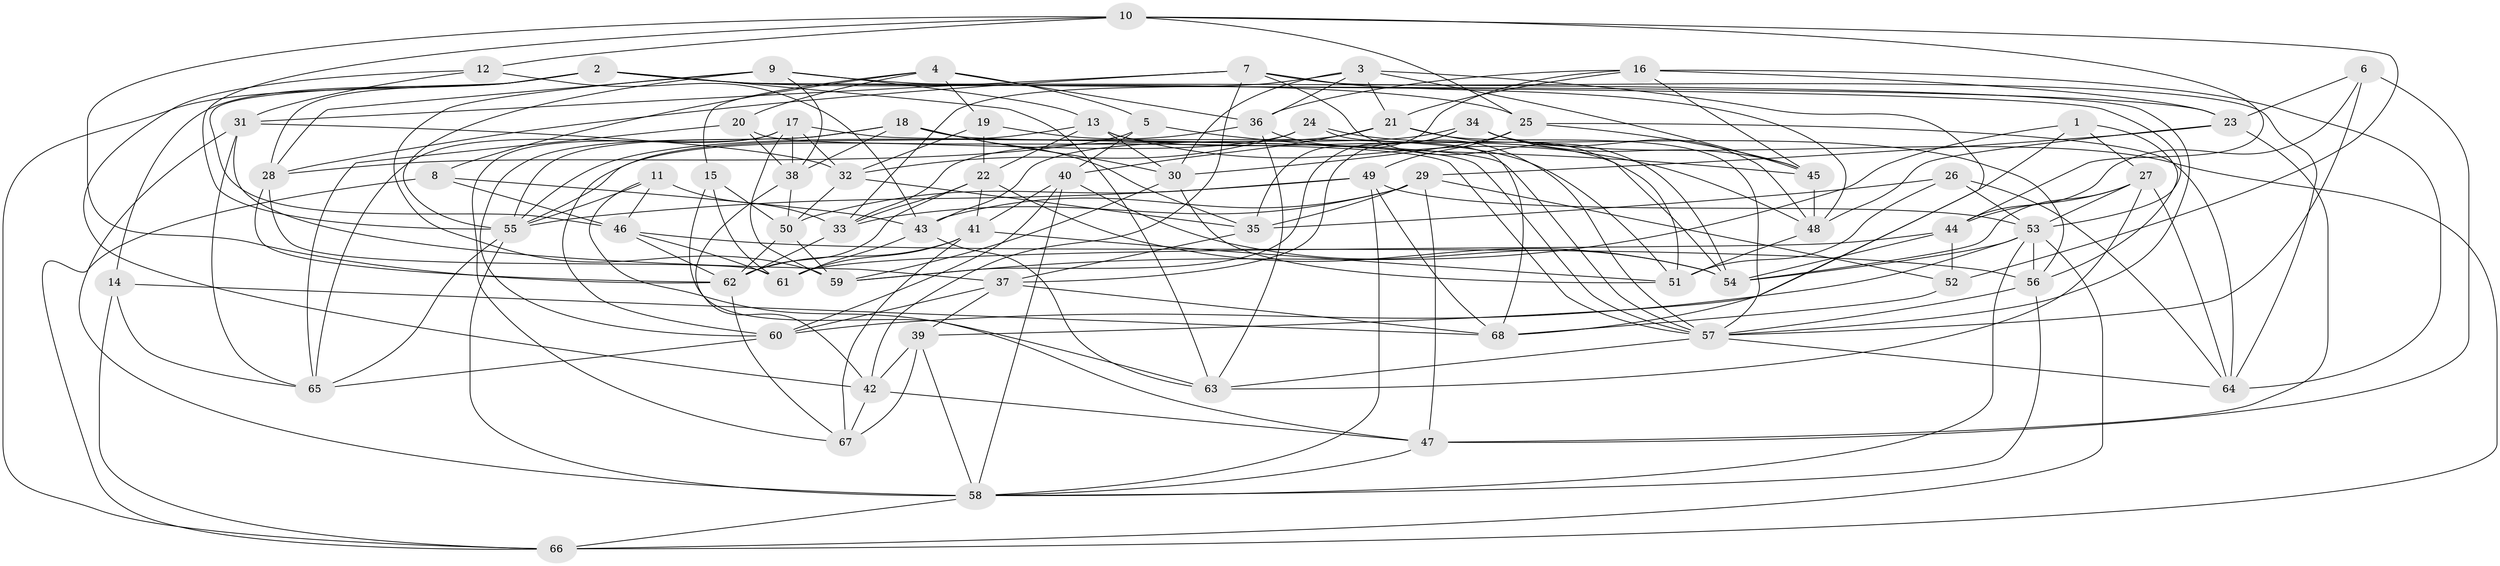 // original degree distribution, {4: 1.0}
// Generated by graph-tools (version 1.1) at 2025/50/03/09/25 03:50:44]
// undirected, 68 vertices, 199 edges
graph export_dot {
graph [start="1"]
  node [color=gray90,style=filled];
  1;
  2;
  3;
  4;
  5;
  6;
  7;
  8;
  9;
  10;
  11;
  12;
  13;
  14;
  15;
  16;
  17;
  18;
  19;
  20;
  21;
  22;
  23;
  24;
  25;
  26;
  27;
  28;
  29;
  30;
  31;
  32;
  33;
  34;
  35;
  36;
  37;
  38;
  39;
  40;
  41;
  42;
  43;
  44;
  45;
  46;
  47;
  48;
  49;
  50;
  51;
  52;
  53;
  54;
  55;
  56;
  57;
  58;
  59;
  60;
  61;
  62;
  63;
  64;
  65;
  66;
  67;
  68;
  1 -- 27 [weight=1.0];
  1 -- 39 [weight=1.0];
  1 -- 56 [weight=1.0];
  1 -- 59 [weight=1.0];
  2 -- 14 [weight=1.0];
  2 -- 25 [weight=1.0];
  2 -- 28 [weight=1.0];
  2 -- 46 [weight=1.0];
  2 -- 53 [weight=1.0];
  2 -- 57 [weight=1.0];
  2 -- 63 [weight=1.0];
  2 -- 66 [weight=1.0];
  3 -- 21 [weight=1.0];
  3 -- 30 [weight=1.0];
  3 -- 33 [weight=1.0];
  3 -- 36 [weight=1.0];
  3 -- 45 [weight=1.0];
  3 -- 68 [weight=1.0];
  4 -- 5 [weight=1.0];
  4 -- 8 [weight=1.0];
  4 -- 15 [weight=1.0];
  4 -- 19 [weight=1.0];
  4 -- 20 [weight=1.0];
  4 -- 36 [weight=1.0];
  5 -- 28 [weight=1.0];
  5 -- 40 [weight=1.0];
  5 -- 45 [weight=1.0];
  6 -- 23 [weight=1.0];
  6 -- 44 [weight=1.0];
  6 -- 47 [weight=1.0];
  6 -- 57 [weight=1.0];
  7 -- 28 [weight=1.0];
  7 -- 31 [weight=1.0];
  7 -- 42 [weight=1.0];
  7 -- 48 [weight=1.0];
  7 -- 54 [weight=1.0];
  7 -- 64 [weight=1.0];
  8 -- 43 [weight=1.0];
  8 -- 46 [weight=1.0];
  8 -- 66 [weight=1.0];
  9 -- 13 [weight=1.0];
  9 -- 23 [weight=1.0];
  9 -- 28 [weight=1.0];
  9 -- 38 [weight=1.0];
  9 -- 55 [weight=1.0];
  9 -- 59 [weight=1.0];
  10 -- 12 [weight=1.0];
  10 -- 25 [weight=1.0];
  10 -- 44 [weight=1.0];
  10 -- 52 [weight=1.0];
  10 -- 55 [weight=1.0];
  10 -- 62 [weight=1.0];
  11 -- 33 [weight=1.0];
  11 -- 46 [weight=1.0];
  11 -- 55 [weight=1.0];
  11 -- 63 [weight=1.0];
  12 -- 31 [weight=1.0];
  12 -- 42 [weight=1.0];
  12 -- 43 [weight=1.0];
  13 -- 22 [weight=1.0];
  13 -- 30 [weight=1.0];
  13 -- 48 [weight=1.0];
  13 -- 54 [weight=1.0];
  13 -- 60 [weight=1.0];
  14 -- 65 [weight=1.0];
  14 -- 66 [weight=1.0];
  14 -- 68 [weight=1.0];
  15 -- 47 [weight=1.0];
  15 -- 50 [weight=1.0];
  15 -- 61 [weight=1.0];
  16 -- 21 [weight=1.0];
  16 -- 23 [weight=1.0];
  16 -- 35 [weight=1.0];
  16 -- 36 [weight=1.0];
  16 -- 45 [weight=1.0];
  16 -- 64 [weight=1.0];
  17 -- 32 [weight=1.0];
  17 -- 38 [weight=1.0];
  17 -- 57 [weight=1.0];
  17 -- 59 [weight=1.0];
  17 -- 65 [weight=1.0];
  17 -- 67 [weight=1.0];
  18 -- 30 [weight=1.0];
  18 -- 35 [weight=1.0];
  18 -- 38 [weight=1.0];
  18 -- 55 [weight=1.0];
  18 -- 57 [weight=1.0];
  18 -- 60 [weight=1.0];
  19 -- 22 [weight=1.0];
  19 -- 32 [weight=1.0];
  19 -- 51 [weight=1.0];
  20 -- 38 [weight=1.0];
  20 -- 57 [weight=1.0];
  20 -- 65 [weight=1.0];
  21 -- 33 [weight=1.0];
  21 -- 40 [weight=1.0];
  21 -- 51 [weight=1.0];
  21 -- 57 [weight=1.0];
  22 -- 33 [weight=1.0];
  22 -- 41 [weight=1.0];
  22 -- 54 [weight=1.0];
  22 -- 62 [weight=1.0];
  23 -- 29 [weight=1.0];
  23 -- 47 [weight=1.0];
  23 -- 48 [weight=1.0];
  24 -- 32 [weight=1.0];
  24 -- 55 [weight=1.0];
  24 -- 56 [weight=1.0];
  24 -- 68 [weight=1.0];
  25 -- 30 [weight=1.0];
  25 -- 45 [weight=1.0];
  25 -- 49 [weight=1.0];
  25 -- 64 [weight=1.0];
  26 -- 35 [weight=1.0];
  26 -- 51 [weight=1.0];
  26 -- 53 [weight=1.0];
  26 -- 64 [weight=1.0];
  27 -- 44 [weight=1.0];
  27 -- 53 [weight=1.0];
  27 -- 54 [weight=1.0];
  27 -- 63 [weight=1.0];
  27 -- 64 [weight=1.0];
  28 -- 61 [weight=1.0];
  28 -- 62 [weight=1.0];
  29 -- 33 [weight=1.0];
  29 -- 35 [weight=1.0];
  29 -- 43 [weight=1.0];
  29 -- 47 [weight=1.0];
  29 -- 52 [weight=1.0];
  30 -- 51 [weight=1.0];
  30 -- 59 [weight=1.0];
  31 -- 32 [weight=1.0];
  31 -- 37 [weight=1.0];
  31 -- 58 [weight=1.0];
  31 -- 65 [weight=1.0];
  32 -- 35 [weight=1.0];
  32 -- 50 [weight=1.0];
  33 -- 62 [weight=1.0];
  34 -- 37 [weight=1.0];
  34 -- 43 [weight=1.0];
  34 -- 45 [weight=1.0];
  34 -- 48 [weight=1.0];
  34 -- 59 [weight=1.0];
  34 -- 66 [weight=1.0];
  35 -- 37 [weight=1.0];
  36 -- 55 [weight=1.0];
  36 -- 57 [weight=1.0];
  36 -- 63 [weight=1.0];
  37 -- 39 [weight=1.0];
  37 -- 60 [weight=1.0];
  37 -- 68 [weight=1.0];
  38 -- 42 [weight=1.0];
  38 -- 50 [weight=1.0];
  39 -- 42 [weight=1.0];
  39 -- 58 [weight=1.0];
  39 -- 67 [weight=2.0];
  40 -- 41 [weight=1.0];
  40 -- 54 [weight=1.0];
  40 -- 58 [weight=1.0];
  40 -- 60 [weight=1.0];
  41 -- 51 [weight=1.0];
  41 -- 61 [weight=1.0];
  41 -- 62 [weight=1.0];
  41 -- 67 [weight=1.0];
  42 -- 47 [weight=1.0];
  42 -- 67 [weight=1.0];
  43 -- 61 [weight=1.0];
  43 -- 63 [weight=1.0];
  44 -- 52 [weight=1.0];
  44 -- 54 [weight=1.0];
  44 -- 61 [weight=1.0];
  45 -- 48 [weight=1.0];
  46 -- 56 [weight=1.0];
  46 -- 61 [weight=1.0];
  46 -- 62 [weight=1.0];
  47 -- 58 [weight=1.0];
  48 -- 51 [weight=1.0];
  49 -- 50 [weight=1.0];
  49 -- 53 [weight=1.0];
  49 -- 55 [weight=1.0];
  49 -- 58 [weight=1.0];
  49 -- 68 [weight=1.0];
  50 -- 59 [weight=1.0];
  50 -- 62 [weight=1.0];
  52 -- 68 [weight=1.0];
  53 -- 54 [weight=2.0];
  53 -- 56 [weight=1.0];
  53 -- 58 [weight=1.0];
  53 -- 60 [weight=1.0];
  53 -- 66 [weight=1.0];
  55 -- 58 [weight=2.0];
  55 -- 65 [weight=1.0];
  56 -- 57 [weight=1.0];
  56 -- 58 [weight=1.0];
  57 -- 63 [weight=1.0];
  57 -- 64 [weight=1.0];
  58 -- 66 [weight=1.0];
  60 -- 65 [weight=1.0];
  62 -- 67 [weight=1.0];
}
